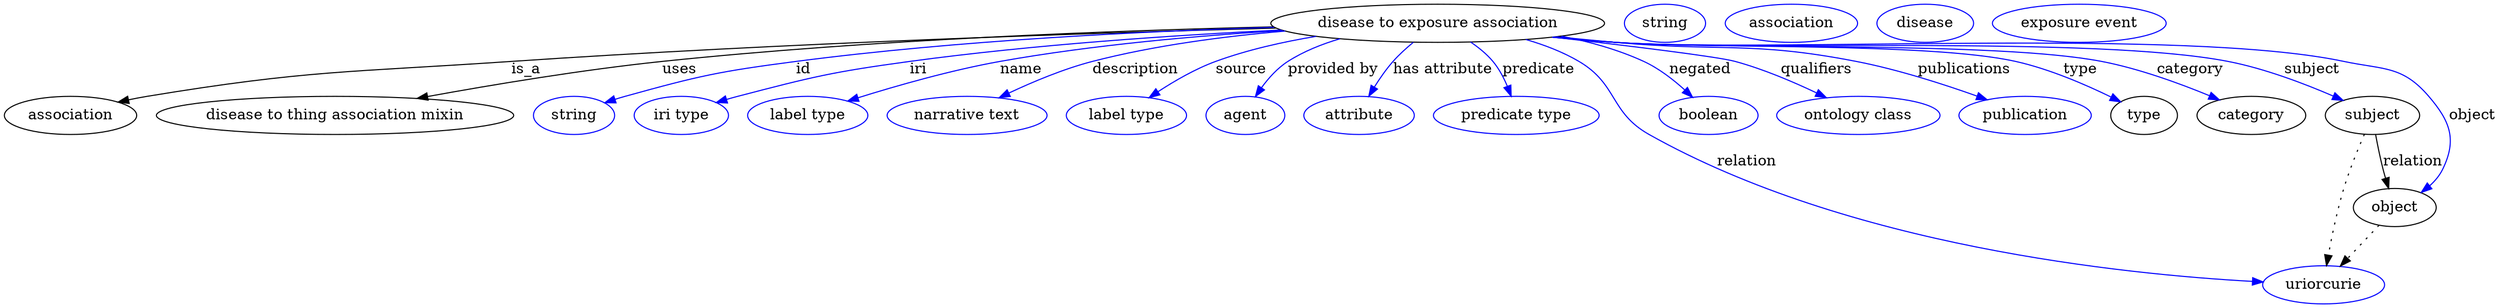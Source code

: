 digraph {
	graph [bb="0,0,1930,283"];
	node [label="\N"];
	"disease to exposure association"	 [height=0.5,
		label="disease to exposure association",
		pos="1096,265",
		width=3.358];
	association	 [height=0.5,
		pos="50.046,178",
		width=1.3902];
	"disease to exposure association" -> association	 [label=is_a,
		lp="395.05,221.5",
		pos="e,86.923,190.34 977.45,261.5 836,256.76 592.46,246.75 384.05,229 261.39,218.55 229.5,221.39 109.05,196 104.98,195.14 100.79,194.13 \
96.606,193.03"];
	"disease to thing association mixin"	 [height=0.5,
		pos="249.05,178",
		width=3.6288];
	"disease to exposure association" -> "disease to thing association mixin"	 [label=uses,
		lp="512.05,221.5",
		pos="e,313.63,193.72 975.99,262.68 855.3,259.2 664.11,250.51 500.05,229 440.24,221.16 373.33,207.31 323.65,196.02"];
	id	 [color=blue,
		height=0.5,
		label=string,
		pos="428.05,178",
		width=0.84854];
	"disease to exposure association" -> id	 [color=blue,
		label=id,
		lp="612.55,221.5",
		pos="e,451.86,189.6 977.37,261.56 877.97,257.42 732.61,248.4 607.05,229 544.3,219.3 528.16,216.45 468.05,196 465.79,195.23 463.5,194.39 \
461.2,193.49",
		style=solid];
	iri	 [color=blue,
		height=0.5,
		label="iri type",
		pos="513.05,178",
		width=1.011];
	"disease to exposure association" -> iri	 [color=blue,
		label=iri,
		lp="701.55,221.5",
		pos="e,541.05,189.65 981.4,259.24 900.89,254.09 790.9,244.84 695.05,229 633.68,218.86 618.36,214.71 559.05,196 556.29,195.13 553.45,194.18 \
550.62,193.18",
		style=solid];
	name	 [color=blue,
		height=0.5,
		label="label type",
		pos="613.05,178",
		width=1.2638];
	"disease to exposure association" -> name	 [color=blue,
		label=name,
		lp="777.55,221.5",
		pos="e,644.43,191.03 981.78,258.99 916.79,254.01 834.21,245.03 762.05,229 724.64,220.69 683.53,206.19 653.98,194.77",
		style=solid];
	description	 [color=blue,
		height=0.5,
		label="narrative text",
		pos="734.05,178",
		width=1.6068];
	"disease to exposure association" -> description	 [color=blue,
		label=description,
		lp="864.55,221.5",
		pos="e,759.75,194.16 984.62,257.98 937.38,252.9 882.23,244.12 834.05,229 811.19,221.83 787.24,209.79 768.5,199.21",
		style=solid];
	source	 [color=blue,
		height=0.5,
		label="label type",
		pos="855.05,178",
		width=1.2638];
	"disease to exposure association" -> source	 [color=blue,
		label=source,
		lp="941.05,221.5",
		pos="e,872.68,194.69 1003,253.38 976.42,248.02 947.93,240.24 923.05,229 907.75,222.09 892.62,211.25 880.53,201.34",
		style=solid];
	"provided by"	 [color=blue,
		height=0.5,
		label=agent,
		pos="948.05,178",
		width=0.83048];
	"disease to exposure association" -> "provided by"	 [color=blue,
		label="provided by",
		lp="1007,221.5",
		pos="e,953.15,195.91 1028.4,250.02 1005.3,243.87 983.01,236.44 974.05,229 966.6,222.82 961.06,213.96 957.05,205.36",
		style=solid];
	"has attribute"	 [color=blue,
		height=0.5,
		label=attribute,
		pos="1036,178",
		width=1.1193];
	"disease to exposure association" -> "has attribute"	 [color=blue,
		label="has attribute",
		lp="1084.5,221.5",
		pos="e,1038.6,196.14 1068.3,247.16 1061.9,241.95 1055.6,235.81 1051,229 1046.5,222.18 1043.3,213.94 1041,206.09",
		style=solid];
	predicate	 [color=blue,
		height=0.5,
		label="predicate type",
		pos="1155,178",
		width=1.679];
	"disease to exposure association" -> predicate	 [color=blue,
		label=predicate,
		lp="1155,221.5",
		pos="e,1143,195.71 1108.3,246.97 1116.6,234.64 1127.9,218.1 1137.2,204.3",
		style=solid];
	relation	 [color=blue,
		height=0.5,
		label=uriorcurie,
		pos="1793,18",
		width=1.2638];
	"disease to exposure association" -> relation	 [color=blue,
		label=relation,
		lp="1350,134.5",
		pos="e,1748.7,22.405 1144.4,248.29 1157.6,242.89 1171.7,236.37 1184,229 1203.8,217.17 1206.8,211.27 1224,196 1241.5,180.59 1241.7,171.35 \
1262,160 1421.1,71.052 1638.4,35.787 1738.5,23.613",
		style=solid];
	negated	 [color=blue,
		height=0.5,
		label=boolean,
		pos="1309,178",
		width=1.0652];
	"disease to exposure association" -> negated	 [color=blue,
		label=negated,
		lp="1298.5,221.5",
		pos="e,1295.9,195.21 1189.1,253.36 1212.2,248.03 1236.3,240.28 1257,229 1269,222.49 1280.1,212.42 1289,202.94",
		style=solid];
	qualifiers	 [color=blue,
		height=0.5,
		label="ontology class",
		pos="1427,178",
		width=1.7151];
	"disease to exposure association" -> qualifiers	 [color=blue,
		label=qualifiers,
		lp="1386,221.5",
		pos="e,1400,194.22 1183.4,252.51 1241.8,243.92 1310.5,233.32 1324,229 1347.4,221.58 1372,209.57 1391.3,199.07",
		style=solid];
	publications	 [color=blue,
		height=0.5,
		label=publication,
		pos="1557,178",
		width=1.3902];
	"disease to exposure association" -> publications	 [color=blue,
		label=publications,
		lp="1501.5,221.5",
		pos="e,1525.5,192.01 1182.7,252.37 1196.8,250.46 1211.3,248.6 1225,247 1309.7,237.11 1332.8,247.65 1416,229 1450.7,221.23 1488.5,207.26 \
1516.2,195.9",
		style=solid];
	type	 [height=0.5,
		pos="1652,178",
		width=0.75];
	"disease to exposure association" -> type	 [color=blue,
		label=type,
		lp="1593,221.5",
		pos="e,1631.7,190.12 1180.9,252.16 1195.6,250.22 1210.8,248.4 1225,247 1364.2,233.33 1403,261.01 1539,229 1568.9,221.97 1600.6,206.94 \
1622.8,195.01",
		style=solid];
	category	 [height=0.5,
		pos="1738,178",
		width=1.1374];
	"disease to exposure association" -> category	 [color=blue,
		label=category,
		lp="1680.5,221.5",
		pos="e,1711.2,191.65 1180.6,252.07 1195.4,250.14 1210.6,248.34 1225,247 1395.2,231.18 1442,264.89 1609,229 1641.6,222 1676.7,207.68 1702,\
195.98",
		style=solid];
	subject	 [height=0.5,
		pos="1833,178",
		width=0.99297];
	"disease to exposure association" -> subject	 [color=blue,
		label=subject,
		lp="1773.5,221.5",
		pos="e,1808,191.27 1180.2,252 1195.1,250.06 1210.5,248.28 1225,247 1332,237.57 1603,251.63 1708,229 1740,222.11 1774.2,207.59 1798.8,\
195.8",
		style=solid];
	object	 [height=0.5,
		pos="1853,91",
		width=0.9027];
	"disease to exposure association" -> object	 [color=blue,
		label=object,
		lp="1913,178",
		pos="e,1873.2,105.27 1179.9,251.98 1194.9,250.02 1210.4,248.25 1225,247 1351.8,236.2 1672.6,255.41 1797,229 1835.1,220.93 1853,225.7 \
1878,196 1898.1,172.22 1902.2,155.68 1890,127 1887.8,121.74 1884.4,116.86 1880.5,112.51",
		style=solid];
	association_type	 [color=blue,
		height=0.5,
		label=string,
		pos="1265,265",
		width=0.84854];
	association_category	 [color=blue,
		height=0.5,
		label=association,
		pos="1364,265",
		width=1.3902];
	subject -> relation	 [pos="e,1796.4,36.239 1827.1,159.97 1822.6,146.12 1816.5,126.47 1812,109 1806.7,88.088 1801.7,64.188 1798.2,46.13",
		style=dotted];
	subject -> object	 [label=relation,
		lp="1865,134.5",
		pos="e,1848.9,109 1837.2,159.97 1839.9,148.08 1843.6,132.25 1846.7,118.76"];
	"disease to exposure association_subject"	 [color=blue,
		height=0.5,
		label=disease,
		pos="1468,265",
		width=1.011];
	object -> relation	 [pos="e,1807.2,35.261 1839.4,74.435 1831.8,65.207 1822.2,53.528 1813.8,43.191",
		style=dotted];
	"disease to exposure association_object"	 [color=blue,
		height=0.5,
		label="exposure event",
		pos="1586,265",
		width=1.7693];
}
